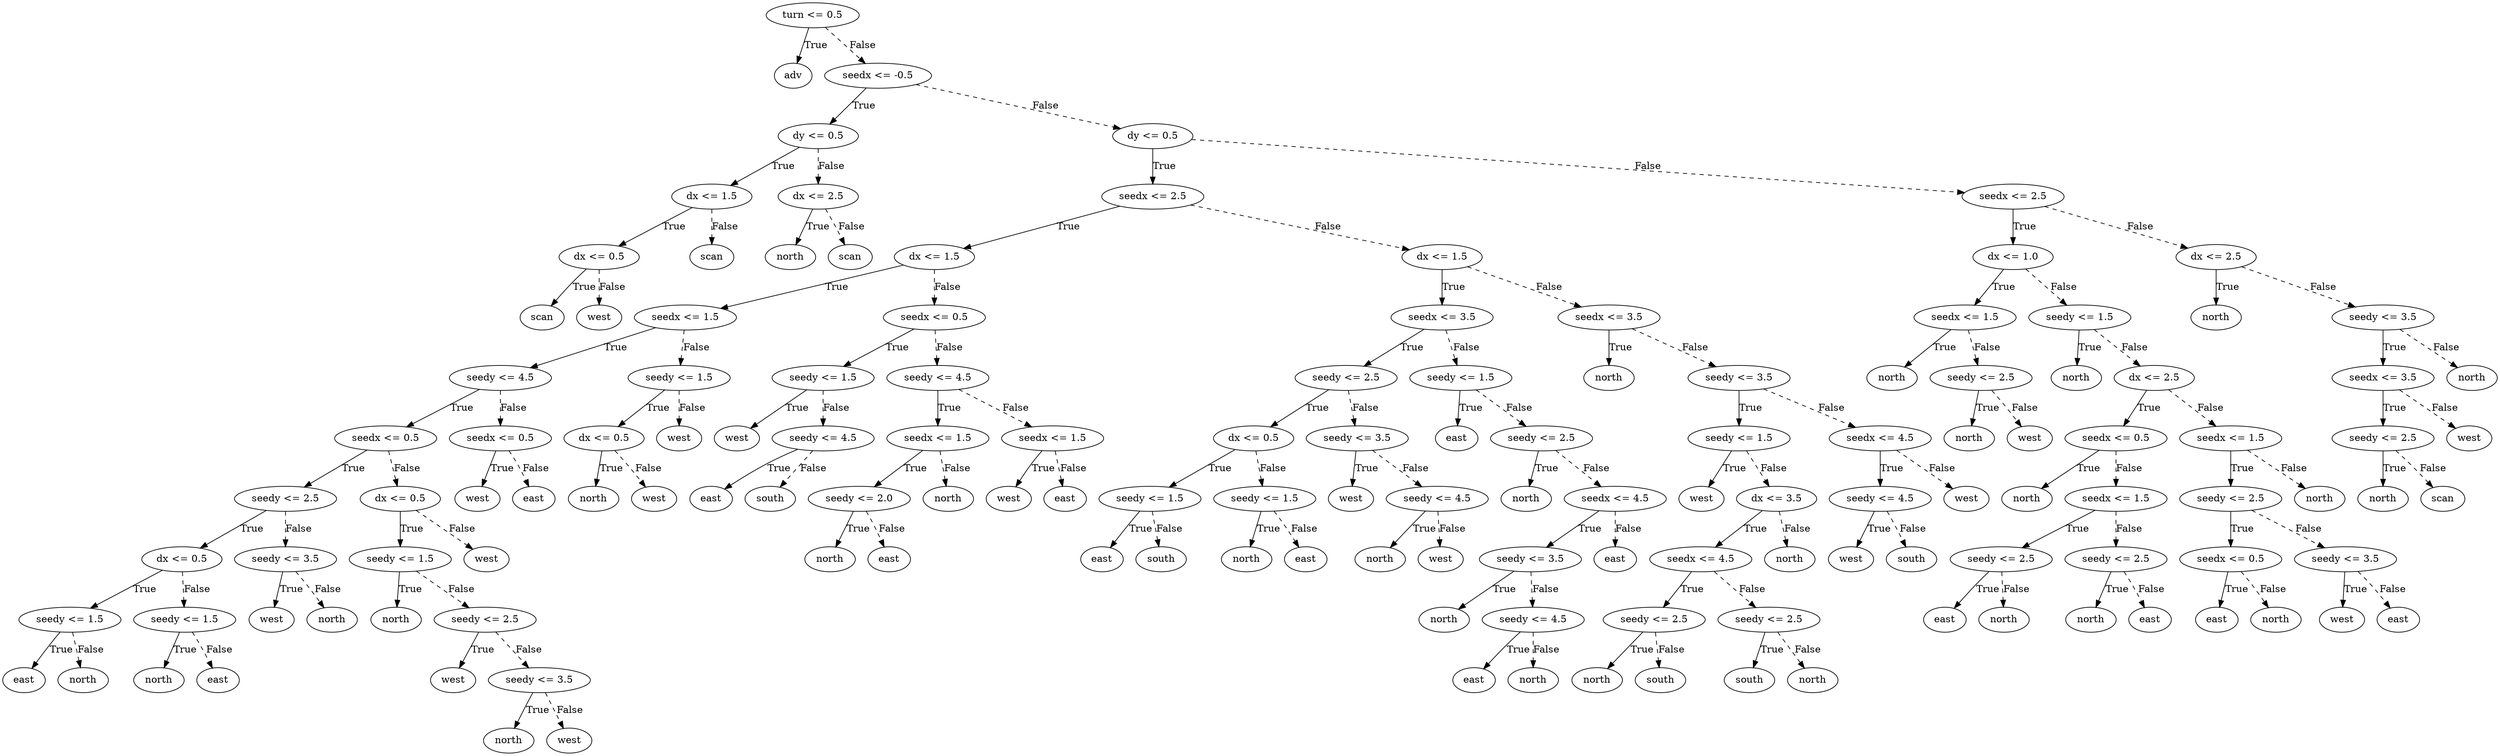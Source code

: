 digraph {
0 [label="turn <= 0.5"];
1 [label="adv"];
0 -> 1 [label="True"];
2 [label="seedx <= -0.5"];
3 [label="dy <= 0.5"];
4 [label="dx <= 1.5"];
5 [label="dx <= 0.5"];
6 [label="scan"];
5 -> 6 [label="True"];
7 [label="west"];
5 -> 7 [style="dashed", label="False"];
4 -> 5 [label="True"];
8 [label="scan"];
4 -> 8 [style="dashed", label="False"];
3 -> 4 [label="True"];
9 [label="dx <= 2.5"];
10 [label="north"];
9 -> 10 [label="True"];
11 [label="scan"];
9 -> 11 [style="dashed", label="False"];
3 -> 9 [style="dashed", label="False"];
2 -> 3 [label="True"];
12 [label="dy <= 0.5"];
13 [label="seedx <= 2.5"];
14 [label="dx <= 1.5"];
15 [label="seedx <= 1.5"];
16 [label="seedy <= 4.5"];
17 [label="seedx <= 0.5"];
18 [label="seedy <= 2.5"];
19 [label="dx <= 0.5"];
20 [label="seedy <= 1.5"];
21 [label="east"];
20 -> 21 [label="True"];
22 [label="north"];
20 -> 22 [style="dashed", label="False"];
19 -> 20 [label="True"];
23 [label="seedy <= 1.5"];
24 [label="north"];
23 -> 24 [label="True"];
25 [label="east"];
23 -> 25 [style="dashed", label="False"];
19 -> 23 [style="dashed", label="False"];
18 -> 19 [label="True"];
26 [label="seedy <= 3.5"];
27 [label="west"];
26 -> 27 [label="True"];
28 [label="north"];
26 -> 28 [style="dashed", label="False"];
18 -> 26 [style="dashed", label="False"];
17 -> 18 [label="True"];
29 [label="dx <= 0.5"];
30 [label="seedy <= 1.5"];
31 [label="north"];
30 -> 31 [label="True"];
32 [label="seedy <= 2.5"];
33 [label="west"];
32 -> 33 [label="True"];
34 [label="seedy <= 3.5"];
35 [label="north"];
34 -> 35 [label="True"];
36 [label="west"];
34 -> 36 [style="dashed", label="False"];
32 -> 34 [style="dashed", label="False"];
30 -> 32 [style="dashed", label="False"];
29 -> 30 [label="True"];
37 [label="west"];
29 -> 37 [style="dashed", label="False"];
17 -> 29 [style="dashed", label="False"];
16 -> 17 [label="True"];
38 [label="seedx <= 0.5"];
39 [label="west"];
38 -> 39 [label="True"];
40 [label="east"];
38 -> 40 [style="dashed", label="False"];
16 -> 38 [style="dashed", label="False"];
15 -> 16 [label="True"];
41 [label="seedy <= 1.5"];
42 [label="dx <= 0.5"];
43 [label="north"];
42 -> 43 [label="True"];
44 [label="west"];
42 -> 44 [style="dashed", label="False"];
41 -> 42 [label="True"];
45 [label="west"];
41 -> 45 [style="dashed", label="False"];
15 -> 41 [style="dashed", label="False"];
14 -> 15 [label="True"];
46 [label="seedx <= 0.5"];
47 [label="seedy <= 1.5"];
48 [label="west"];
47 -> 48 [label="True"];
49 [label="seedy <= 4.5"];
50 [label="east"];
49 -> 50 [label="True"];
51 [label="south"];
49 -> 51 [style="dashed", label="False"];
47 -> 49 [style="dashed", label="False"];
46 -> 47 [label="True"];
52 [label="seedy <= 4.5"];
53 [label="seedx <= 1.5"];
54 [label="seedy <= 2.0"];
55 [label="north"];
54 -> 55 [label="True"];
56 [label="east"];
54 -> 56 [style="dashed", label="False"];
53 -> 54 [label="True"];
57 [label="north"];
53 -> 57 [style="dashed", label="False"];
52 -> 53 [label="True"];
58 [label="seedx <= 1.5"];
59 [label="west"];
58 -> 59 [label="True"];
60 [label="east"];
58 -> 60 [style="dashed", label="False"];
52 -> 58 [style="dashed", label="False"];
46 -> 52 [style="dashed", label="False"];
14 -> 46 [style="dashed", label="False"];
13 -> 14 [label="True"];
61 [label="dx <= 1.5"];
62 [label="seedx <= 3.5"];
63 [label="seedy <= 2.5"];
64 [label="dx <= 0.5"];
65 [label="seedy <= 1.5"];
66 [label="east"];
65 -> 66 [label="True"];
67 [label="south"];
65 -> 67 [style="dashed", label="False"];
64 -> 65 [label="True"];
68 [label="seedy <= 1.5"];
69 [label="north"];
68 -> 69 [label="True"];
70 [label="east"];
68 -> 70 [style="dashed", label="False"];
64 -> 68 [style="dashed", label="False"];
63 -> 64 [label="True"];
71 [label="seedy <= 3.5"];
72 [label="west"];
71 -> 72 [label="True"];
73 [label="seedy <= 4.5"];
74 [label="north"];
73 -> 74 [label="True"];
75 [label="west"];
73 -> 75 [style="dashed", label="False"];
71 -> 73 [style="dashed", label="False"];
63 -> 71 [style="dashed", label="False"];
62 -> 63 [label="True"];
76 [label="seedy <= 1.5"];
77 [label="east"];
76 -> 77 [label="True"];
78 [label="seedy <= 2.5"];
79 [label="north"];
78 -> 79 [label="True"];
80 [label="seedx <= 4.5"];
81 [label="seedy <= 3.5"];
82 [label="north"];
81 -> 82 [label="True"];
83 [label="seedy <= 4.5"];
84 [label="east"];
83 -> 84 [label="True"];
85 [label="north"];
83 -> 85 [style="dashed", label="False"];
81 -> 83 [style="dashed", label="False"];
80 -> 81 [label="True"];
86 [label="east"];
80 -> 86 [style="dashed", label="False"];
78 -> 80 [style="dashed", label="False"];
76 -> 78 [style="dashed", label="False"];
62 -> 76 [style="dashed", label="False"];
61 -> 62 [label="True"];
87 [label="seedx <= 3.5"];
88 [label="north"];
87 -> 88 [label="True"];
89 [label="seedy <= 3.5"];
90 [label="seedy <= 1.5"];
91 [label="west"];
90 -> 91 [label="True"];
92 [label="dx <= 3.5"];
93 [label="seedx <= 4.5"];
94 [label="seedy <= 2.5"];
95 [label="north"];
94 -> 95 [label="True"];
96 [label="south"];
94 -> 96 [style="dashed", label="False"];
93 -> 94 [label="True"];
97 [label="seedy <= 2.5"];
98 [label="south"];
97 -> 98 [label="True"];
99 [label="north"];
97 -> 99 [style="dashed", label="False"];
93 -> 97 [style="dashed", label="False"];
92 -> 93 [label="True"];
100 [label="north"];
92 -> 100 [style="dashed", label="False"];
90 -> 92 [style="dashed", label="False"];
89 -> 90 [label="True"];
101 [label="seedx <= 4.5"];
102 [label="seedy <= 4.5"];
103 [label="west"];
102 -> 103 [label="True"];
104 [label="south"];
102 -> 104 [style="dashed", label="False"];
101 -> 102 [label="True"];
105 [label="west"];
101 -> 105 [style="dashed", label="False"];
89 -> 101 [style="dashed", label="False"];
87 -> 89 [style="dashed", label="False"];
61 -> 87 [style="dashed", label="False"];
13 -> 61 [style="dashed", label="False"];
12 -> 13 [label="True"];
106 [label="seedx <= 2.5"];
107 [label="dx <= 1.0"];
108 [label="seedx <= 1.5"];
109 [label="north"];
108 -> 109 [label="True"];
110 [label="seedy <= 2.5"];
111 [label="north"];
110 -> 111 [label="True"];
112 [label="west"];
110 -> 112 [style="dashed", label="False"];
108 -> 110 [style="dashed", label="False"];
107 -> 108 [label="True"];
113 [label="seedy <= 1.5"];
114 [label="north"];
113 -> 114 [label="True"];
115 [label="dx <= 2.5"];
116 [label="seedx <= 0.5"];
117 [label="north"];
116 -> 117 [label="True"];
118 [label="seedx <= 1.5"];
119 [label="seedy <= 2.5"];
120 [label="east"];
119 -> 120 [label="True"];
121 [label="north"];
119 -> 121 [style="dashed", label="False"];
118 -> 119 [label="True"];
122 [label="seedy <= 2.5"];
123 [label="north"];
122 -> 123 [label="True"];
124 [label="east"];
122 -> 124 [style="dashed", label="False"];
118 -> 122 [style="dashed", label="False"];
116 -> 118 [style="dashed", label="False"];
115 -> 116 [label="True"];
125 [label="seedx <= 1.5"];
126 [label="seedy <= 2.5"];
127 [label="seedx <= 0.5"];
128 [label="east"];
127 -> 128 [label="True"];
129 [label="north"];
127 -> 129 [style="dashed", label="False"];
126 -> 127 [label="True"];
130 [label="seedy <= 3.5"];
131 [label="west"];
130 -> 131 [label="True"];
132 [label="east"];
130 -> 132 [style="dashed", label="False"];
126 -> 130 [style="dashed", label="False"];
125 -> 126 [label="True"];
133 [label="north"];
125 -> 133 [style="dashed", label="False"];
115 -> 125 [style="dashed", label="False"];
113 -> 115 [style="dashed", label="False"];
107 -> 113 [style="dashed", label="False"];
106 -> 107 [label="True"];
134 [label="dx <= 2.5"];
135 [label="north"];
134 -> 135 [label="True"];
136 [label="seedy <= 3.5"];
137 [label="seedx <= 3.5"];
138 [label="seedy <= 2.5"];
139 [label="north"];
138 -> 139 [label="True"];
140 [label="scan"];
138 -> 140 [style="dashed", label="False"];
137 -> 138 [label="True"];
141 [label="west"];
137 -> 141 [style="dashed", label="False"];
136 -> 137 [label="True"];
142 [label="north"];
136 -> 142 [style="dashed", label="False"];
134 -> 136 [style="dashed", label="False"];
106 -> 134 [style="dashed", label="False"];
12 -> 106 [style="dashed", label="False"];
2 -> 12 [style="dashed", label="False"];
0 -> 2 [style="dashed", label="False"];

}
